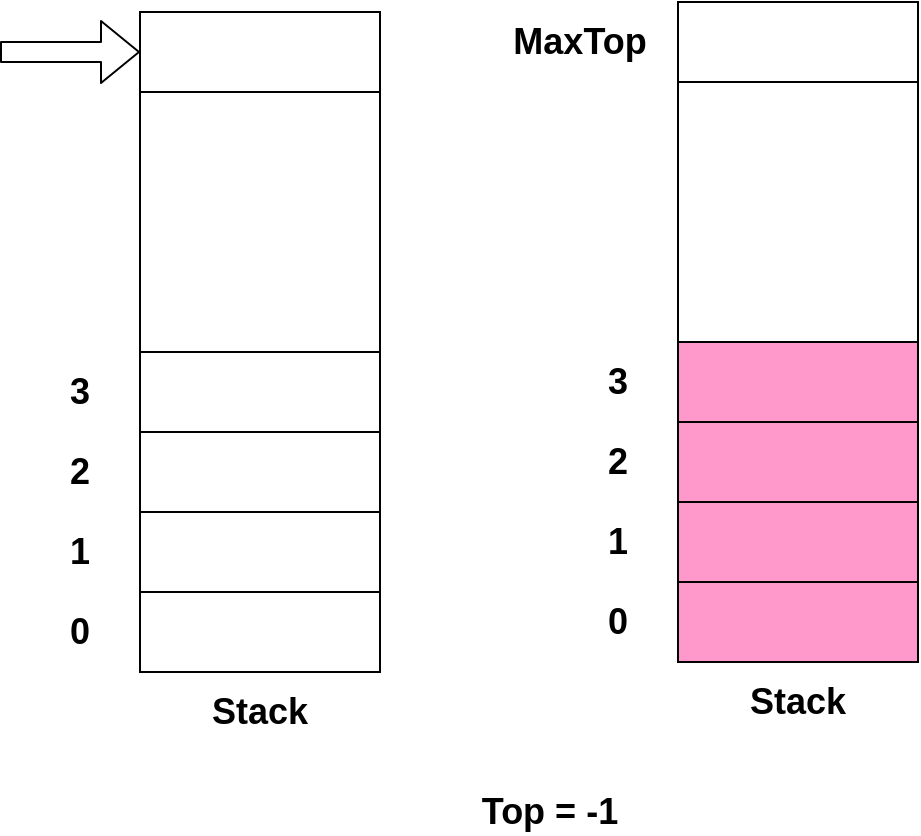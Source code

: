 <mxGraphModel dx="655" dy="566" grid="1" gridSize="10" guides="1" tooltips="1" connect="1" arrows="1" fold="1" page="1" pageScale="1" pageWidth="827" pageHeight="1169" background="#ffffff"><root><mxCell id="0"/><mxCell id="1" parent="0"/><mxCell id="2" value="" style="rounded=0;whiteSpace=wrap;html=1;" vertex="1" parent="1"><mxGeometry x="120" y="130" width="120" height="330" as="geometry"/></mxCell><mxCell id="4" value="" style="rounded=0;whiteSpace=wrap;html=1;" vertex="1" parent="1"><mxGeometry x="120" y="420" width="120" height="40" as="geometry"/></mxCell><mxCell id="5" value="" style="rounded=0;whiteSpace=wrap;html=1;" vertex="1" parent="1"><mxGeometry x="120" y="380" width="120" height="40" as="geometry"/></mxCell><mxCell id="6" value="" style="rounded=0;whiteSpace=wrap;html=1;" vertex="1" parent="1"><mxGeometry x="120" y="340" width="120" height="40" as="geometry"/></mxCell><mxCell id="7" value="" style="rounded=0;whiteSpace=wrap;html=1;" vertex="1" parent="1"><mxGeometry x="120" y="300" width="120" height="40" as="geometry"/></mxCell><mxCell id="8" value="" style="rounded=0;whiteSpace=wrap;html=1;" vertex="1" parent="1"><mxGeometry x="120" y="130" width="120" height="40" as="geometry"/></mxCell><mxCell id="9" value="&lt;font style=&quot;font-size: 18px&quot;&gt;&lt;b&gt;0&lt;/b&gt;&lt;/font&gt;" style="text;html=1;strokeColor=none;fillColor=none;align=center;verticalAlign=middle;whiteSpace=wrap;rounded=0;" vertex="1" parent="1"><mxGeometry x="70" y="430" width="40" height="20" as="geometry"/></mxCell><mxCell id="10" value="&lt;font style=&quot;font-size: 18px&quot;&gt;&lt;b&gt;1&lt;/b&gt;&lt;/font&gt;" style="text;html=1;strokeColor=none;fillColor=none;align=center;verticalAlign=middle;whiteSpace=wrap;rounded=0;" vertex="1" parent="1"><mxGeometry x="70" y="390" width="40" height="20" as="geometry"/></mxCell><mxCell id="11" value="&lt;font style=&quot;font-size: 18px&quot;&gt;&lt;b&gt;2&lt;/b&gt;&lt;/font&gt;" style="text;html=1;strokeColor=none;fillColor=none;align=center;verticalAlign=middle;whiteSpace=wrap;rounded=0;" vertex="1" parent="1"><mxGeometry x="70" y="350" width="40" height="20" as="geometry"/></mxCell><mxCell id="12" value="&lt;font style=&quot;font-size: 18px&quot;&gt;&lt;b&gt;3&lt;/b&gt;&lt;/font&gt;" style="text;html=1;strokeColor=none;fillColor=none;align=center;verticalAlign=middle;whiteSpace=wrap;rounded=0;" vertex="1" parent="1"><mxGeometry x="70" y="310" width="40" height="20" as="geometry"/></mxCell><mxCell id="13" value="" style="shape=flexArrow;endArrow=classic;html=1;fillColor=#ffffff;" edge="1" parent="1"><mxGeometry width="50" height="50" relative="1" as="geometry"><mxPoint x="50" y="150" as="sourcePoint"/><mxPoint x="120" y="150" as="targetPoint"/></mxGeometry></mxCell><mxCell id="14" value="&lt;font style=&quot;font-size: 18px&quot;&gt;&lt;b&gt;Stack&lt;/b&gt;&lt;/font&gt;" style="text;html=1;strokeColor=none;fillColor=none;align=center;verticalAlign=middle;whiteSpace=wrap;rounded=0;" vertex="1" parent="1"><mxGeometry x="160" y="470" width="40" height="20" as="geometry"/></mxCell><mxCell id="15" value="" style="rounded=0;whiteSpace=wrap;html=1;" vertex="1" parent="1"><mxGeometry x="389" y="125" width="120" height="330" as="geometry"/></mxCell><mxCell id="16" value="" style="rounded=0;whiteSpace=wrap;html=1;fillColor=#FF99CC;" vertex="1" parent="1"><mxGeometry x="389" y="415" width="120" height="40" as="geometry"/></mxCell><mxCell id="17" value="" style="rounded=0;whiteSpace=wrap;html=1;fillColor=#FF99CC;" vertex="1" parent="1"><mxGeometry x="389" y="375" width="120" height="40" as="geometry"/></mxCell><mxCell id="18" value="" style="rounded=0;whiteSpace=wrap;html=1;fillColor=#FF99CC;" vertex="1" parent="1"><mxGeometry x="389" y="335" width="120" height="40" as="geometry"/></mxCell><mxCell id="19" value="" style="rounded=0;whiteSpace=wrap;html=1;fillColor=#FF99CC;" vertex="1" parent="1"><mxGeometry x="389" y="295" width="120" height="40" as="geometry"/></mxCell><mxCell id="20" value="" style="rounded=0;whiteSpace=wrap;html=1;" vertex="1" parent="1"><mxGeometry x="389" y="125" width="120" height="40" as="geometry"/></mxCell><mxCell id="21" value="&lt;font style=&quot;font-size: 18px&quot;&gt;&lt;b&gt;0&lt;/b&gt;&lt;/font&gt;" style="text;html=1;strokeColor=none;fillColor=none;align=center;verticalAlign=middle;whiteSpace=wrap;rounded=0;" vertex="1" parent="1"><mxGeometry x="339" y="425" width="40" height="20" as="geometry"/></mxCell><mxCell id="22" value="&lt;font style=&quot;font-size: 18px&quot;&gt;&lt;b&gt;1&lt;/b&gt;&lt;/font&gt;" style="text;html=1;strokeColor=none;fillColor=none;align=center;verticalAlign=middle;whiteSpace=wrap;rounded=0;" vertex="1" parent="1"><mxGeometry x="339" y="385" width="40" height="20" as="geometry"/></mxCell><mxCell id="23" value="&lt;font style=&quot;font-size: 18px&quot;&gt;&lt;b&gt;2&lt;/b&gt;&lt;/font&gt;" style="text;html=1;strokeColor=none;fillColor=none;align=center;verticalAlign=middle;whiteSpace=wrap;rounded=0;" vertex="1" parent="1"><mxGeometry x="339" y="345" width="40" height="20" as="geometry"/></mxCell><mxCell id="24" value="&lt;font style=&quot;font-size: 18px&quot;&gt;&lt;b&gt;3&lt;/b&gt;&lt;/font&gt;" style="text;html=1;strokeColor=none;fillColor=none;align=center;verticalAlign=middle;whiteSpace=wrap;rounded=0;" vertex="1" parent="1"><mxGeometry x="339" y="305" width="40" height="20" as="geometry"/></mxCell><mxCell id="26" value="&lt;font style=&quot;font-size: 18px&quot;&gt;&lt;b&gt;Stack&lt;/b&gt;&lt;/font&gt;" style="text;html=1;strokeColor=none;fillColor=none;align=center;verticalAlign=middle;whiteSpace=wrap;rounded=0;" vertex="1" parent="1"><mxGeometry x="429" y="465" width="40" height="20" as="geometry"/></mxCell><mxCell id="28" value="&lt;font style=&quot;font-size: 18px&quot;&gt;&lt;b&gt;MaxTop&lt;/b&gt;&lt;/font&gt;" style="text;html=1;strokeColor=none;fillColor=none;align=center;verticalAlign=middle;whiteSpace=wrap;rounded=0;" vertex="1" parent="1"><mxGeometry x="320" y="135" width="40" height="20" as="geometry"/></mxCell><mxCell id="29" value="&lt;font style=&quot;font-size: 18px&quot;&gt;&lt;b&gt;Top = -1&lt;/b&gt;&lt;/font&gt;" style="text;html=1;strokeColor=none;fillColor=none;align=center;verticalAlign=middle;whiteSpace=wrap;rounded=0;" vertex="1" parent="1"><mxGeometry x="280" y="520" width="90" height="20" as="geometry"/></mxCell></root></mxGraphModel>